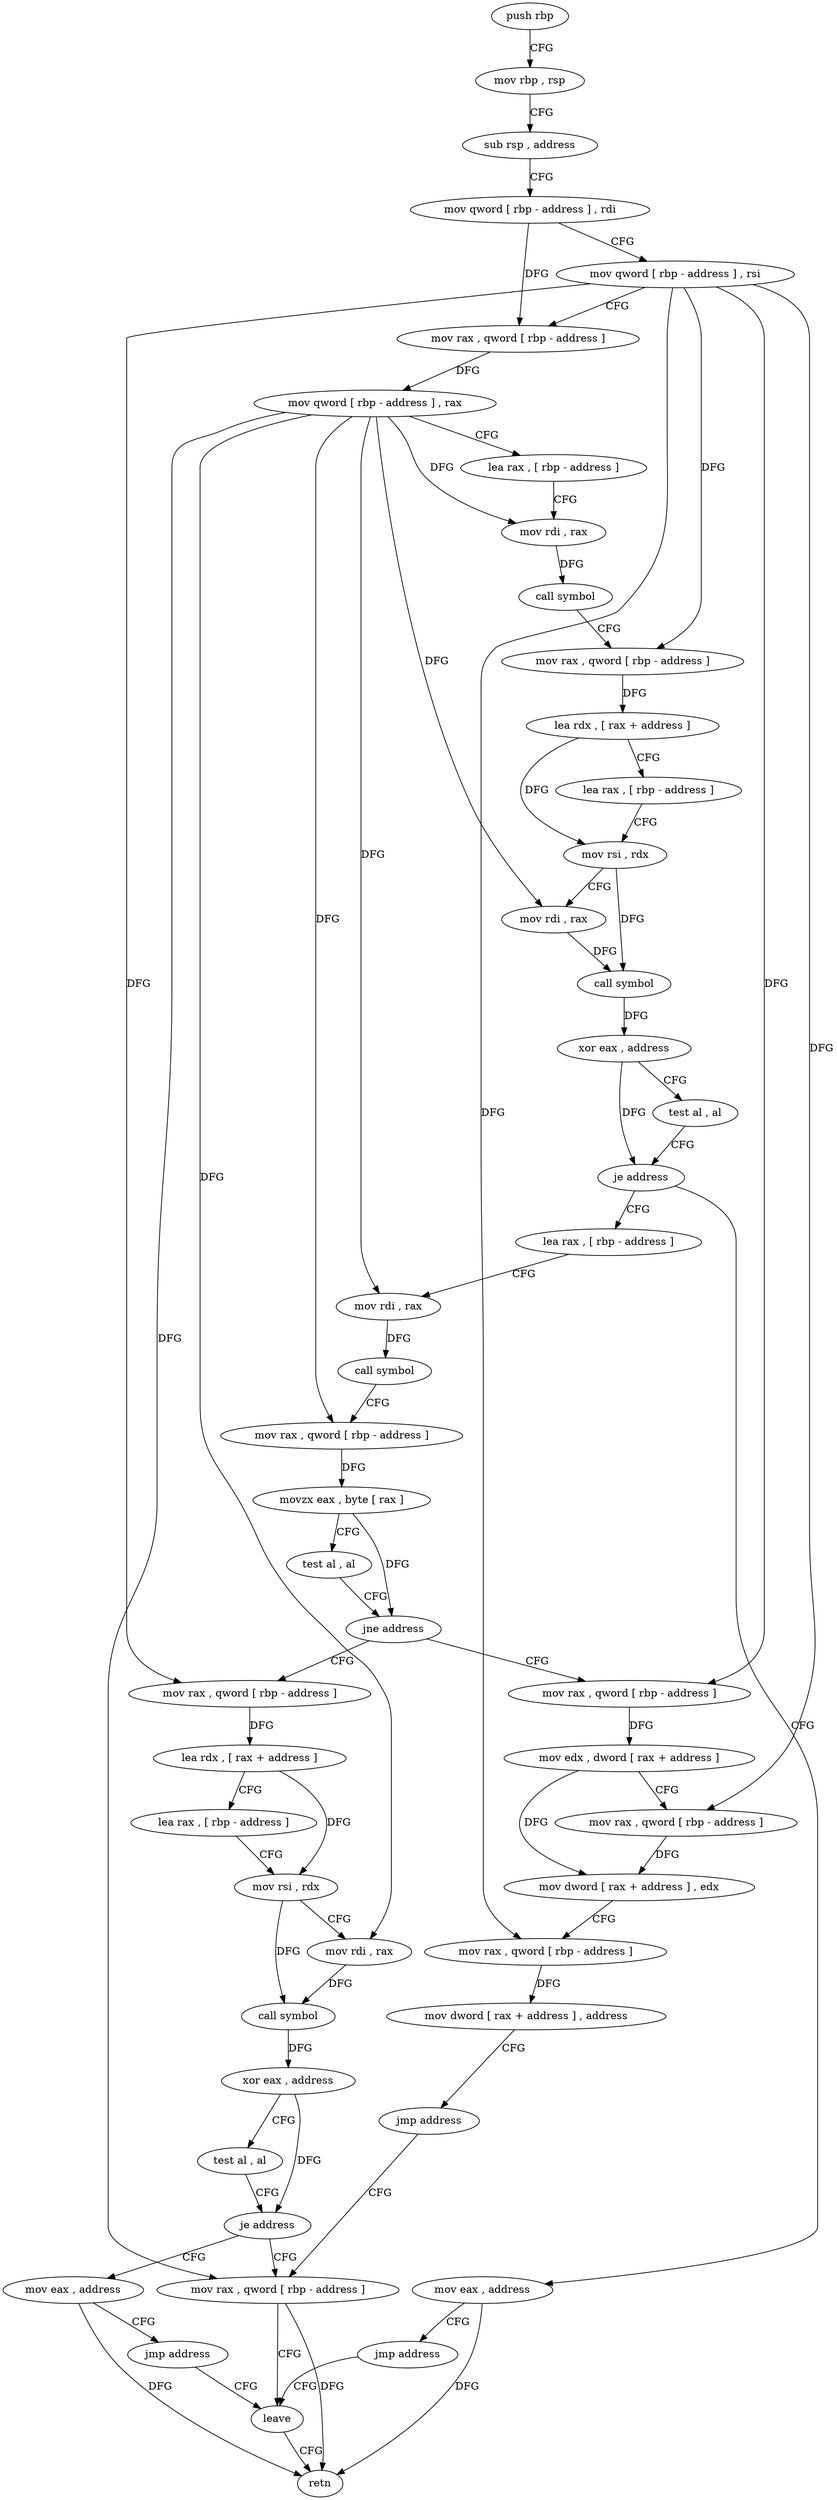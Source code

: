 digraph "func" {
"182419" [label = "push rbp" ]
"182420" [label = "mov rbp , rsp" ]
"182423" [label = "sub rsp , address" ]
"182427" [label = "mov qword [ rbp - address ] , rdi" ]
"182431" [label = "mov qword [ rbp - address ] , rsi" ]
"182435" [label = "mov rax , qword [ rbp - address ]" ]
"182439" [label = "mov qword [ rbp - address ] , rax" ]
"182443" [label = "lea rax , [ rbp - address ]" ]
"182447" [label = "mov rdi , rax" ]
"182450" [label = "call symbol" ]
"182455" [label = "mov rax , qword [ rbp - address ]" ]
"182459" [label = "lea rdx , [ rax + address ]" ]
"182463" [label = "lea rax , [ rbp - address ]" ]
"182467" [label = "mov rsi , rdx" ]
"182470" [label = "mov rdi , rax" ]
"182473" [label = "call symbol" ]
"182478" [label = "xor eax , address" ]
"182481" [label = "test al , al" ]
"182483" [label = "je address" ]
"182492" [label = "lea rax , [ rbp - address ]" ]
"182485" [label = "mov eax , address" ]
"182496" [label = "mov rdi , rax" ]
"182499" [label = "call symbol" ]
"182504" [label = "mov rax , qword [ rbp - address ]" ]
"182508" [label = "movzx eax , byte [ rax ]" ]
"182511" [label = "test al , al" ]
"182513" [label = "jne address" ]
"182542" [label = "mov rax , qword [ rbp - address ]" ]
"182515" [label = "mov rax , qword [ rbp - address ]" ]
"182490" [label = "jmp address" ]
"182583" [label = "leave" ]
"182546" [label = "lea rdx , [ rax + address ]" ]
"182550" [label = "lea rax , [ rbp - address ]" ]
"182554" [label = "mov rsi , rdx" ]
"182557" [label = "mov rdi , rax" ]
"182560" [label = "call symbol" ]
"182565" [label = "xor eax , address" ]
"182568" [label = "test al , al" ]
"182570" [label = "je address" ]
"182579" [label = "mov rax , qword [ rbp - address ]" ]
"182572" [label = "mov eax , address" ]
"182519" [label = "mov edx , dword [ rax + address ]" ]
"182522" [label = "mov rax , qword [ rbp - address ]" ]
"182526" [label = "mov dword [ rax + address ] , edx" ]
"182529" [label = "mov rax , qword [ rbp - address ]" ]
"182533" [label = "mov dword [ rax + address ] , address" ]
"182540" [label = "jmp address" ]
"182584" [label = "retn" ]
"182577" [label = "jmp address" ]
"182419" -> "182420" [ label = "CFG" ]
"182420" -> "182423" [ label = "CFG" ]
"182423" -> "182427" [ label = "CFG" ]
"182427" -> "182431" [ label = "CFG" ]
"182427" -> "182435" [ label = "DFG" ]
"182431" -> "182435" [ label = "CFG" ]
"182431" -> "182455" [ label = "DFG" ]
"182431" -> "182542" [ label = "DFG" ]
"182431" -> "182515" [ label = "DFG" ]
"182431" -> "182522" [ label = "DFG" ]
"182431" -> "182529" [ label = "DFG" ]
"182435" -> "182439" [ label = "DFG" ]
"182439" -> "182443" [ label = "CFG" ]
"182439" -> "182504" [ label = "DFG" ]
"182439" -> "182579" [ label = "DFG" ]
"182439" -> "182447" [ label = "DFG" ]
"182439" -> "182470" [ label = "DFG" ]
"182439" -> "182496" [ label = "DFG" ]
"182439" -> "182557" [ label = "DFG" ]
"182443" -> "182447" [ label = "CFG" ]
"182447" -> "182450" [ label = "DFG" ]
"182450" -> "182455" [ label = "CFG" ]
"182455" -> "182459" [ label = "DFG" ]
"182459" -> "182463" [ label = "CFG" ]
"182459" -> "182467" [ label = "DFG" ]
"182463" -> "182467" [ label = "CFG" ]
"182467" -> "182470" [ label = "CFG" ]
"182467" -> "182473" [ label = "DFG" ]
"182470" -> "182473" [ label = "DFG" ]
"182473" -> "182478" [ label = "DFG" ]
"182478" -> "182481" [ label = "CFG" ]
"182478" -> "182483" [ label = "DFG" ]
"182481" -> "182483" [ label = "CFG" ]
"182483" -> "182492" [ label = "CFG" ]
"182483" -> "182485" [ label = "CFG" ]
"182492" -> "182496" [ label = "CFG" ]
"182485" -> "182490" [ label = "CFG" ]
"182485" -> "182584" [ label = "DFG" ]
"182496" -> "182499" [ label = "DFG" ]
"182499" -> "182504" [ label = "CFG" ]
"182504" -> "182508" [ label = "DFG" ]
"182508" -> "182511" [ label = "CFG" ]
"182508" -> "182513" [ label = "DFG" ]
"182511" -> "182513" [ label = "CFG" ]
"182513" -> "182542" [ label = "CFG" ]
"182513" -> "182515" [ label = "CFG" ]
"182542" -> "182546" [ label = "DFG" ]
"182515" -> "182519" [ label = "DFG" ]
"182490" -> "182583" [ label = "CFG" ]
"182583" -> "182584" [ label = "CFG" ]
"182546" -> "182550" [ label = "CFG" ]
"182546" -> "182554" [ label = "DFG" ]
"182550" -> "182554" [ label = "CFG" ]
"182554" -> "182557" [ label = "CFG" ]
"182554" -> "182560" [ label = "DFG" ]
"182557" -> "182560" [ label = "DFG" ]
"182560" -> "182565" [ label = "DFG" ]
"182565" -> "182568" [ label = "CFG" ]
"182565" -> "182570" [ label = "DFG" ]
"182568" -> "182570" [ label = "CFG" ]
"182570" -> "182579" [ label = "CFG" ]
"182570" -> "182572" [ label = "CFG" ]
"182579" -> "182583" [ label = "CFG" ]
"182579" -> "182584" [ label = "DFG" ]
"182572" -> "182577" [ label = "CFG" ]
"182572" -> "182584" [ label = "DFG" ]
"182519" -> "182522" [ label = "CFG" ]
"182519" -> "182526" [ label = "DFG" ]
"182522" -> "182526" [ label = "DFG" ]
"182526" -> "182529" [ label = "CFG" ]
"182529" -> "182533" [ label = "DFG" ]
"182533" -> "182540" [ label = "CFG" ]
"182540" -> "182579" [ label = "CFG" ]
"182577" -> "182583" [ label = "CFG" ]
}

